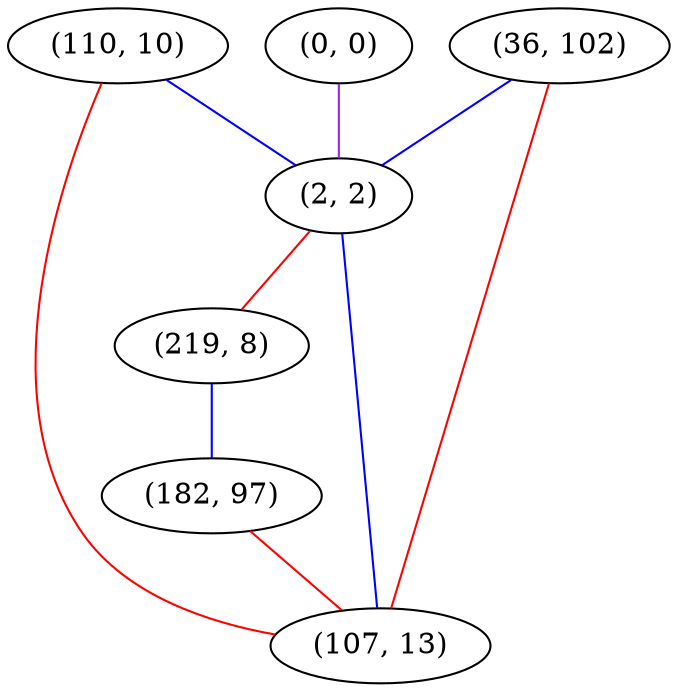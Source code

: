 graph "" {
"(110, 10)";
"(36, 102)";
"(0, 0)";
"(2, 2)";
"(219, 8)";
"(182, 97)";
"(107, 13)";
"(110, 10)" -- "(2, 2)"  [color=blue, key=0, weight=3];
"(110, 10)" -- "(107, 13)"  [color=red, key=0, weight=1];
"(36, 102)" -- "(2, 2)"  [color=blue, key=0, weight=3];
"(36, 102)" -- "(107, 13)"  [color=red, key=0, weight=1];
"(0, 0)" -- "(2, 2)"  [color=purple, key=0, weight=4];
"(2, 2)" -- "(219, 8)"  [color=red, key=0, weight=1];
"(2, 2)" -- "(107, 13)"  [color=blue, key=0, weight=3];
"(219, 8)" -- "(182, 97)"  [color=blue, key=0, weight=3];
"(182, 97)" -- "(107, 13)"  [color=red, key=0, weight=1];
}
